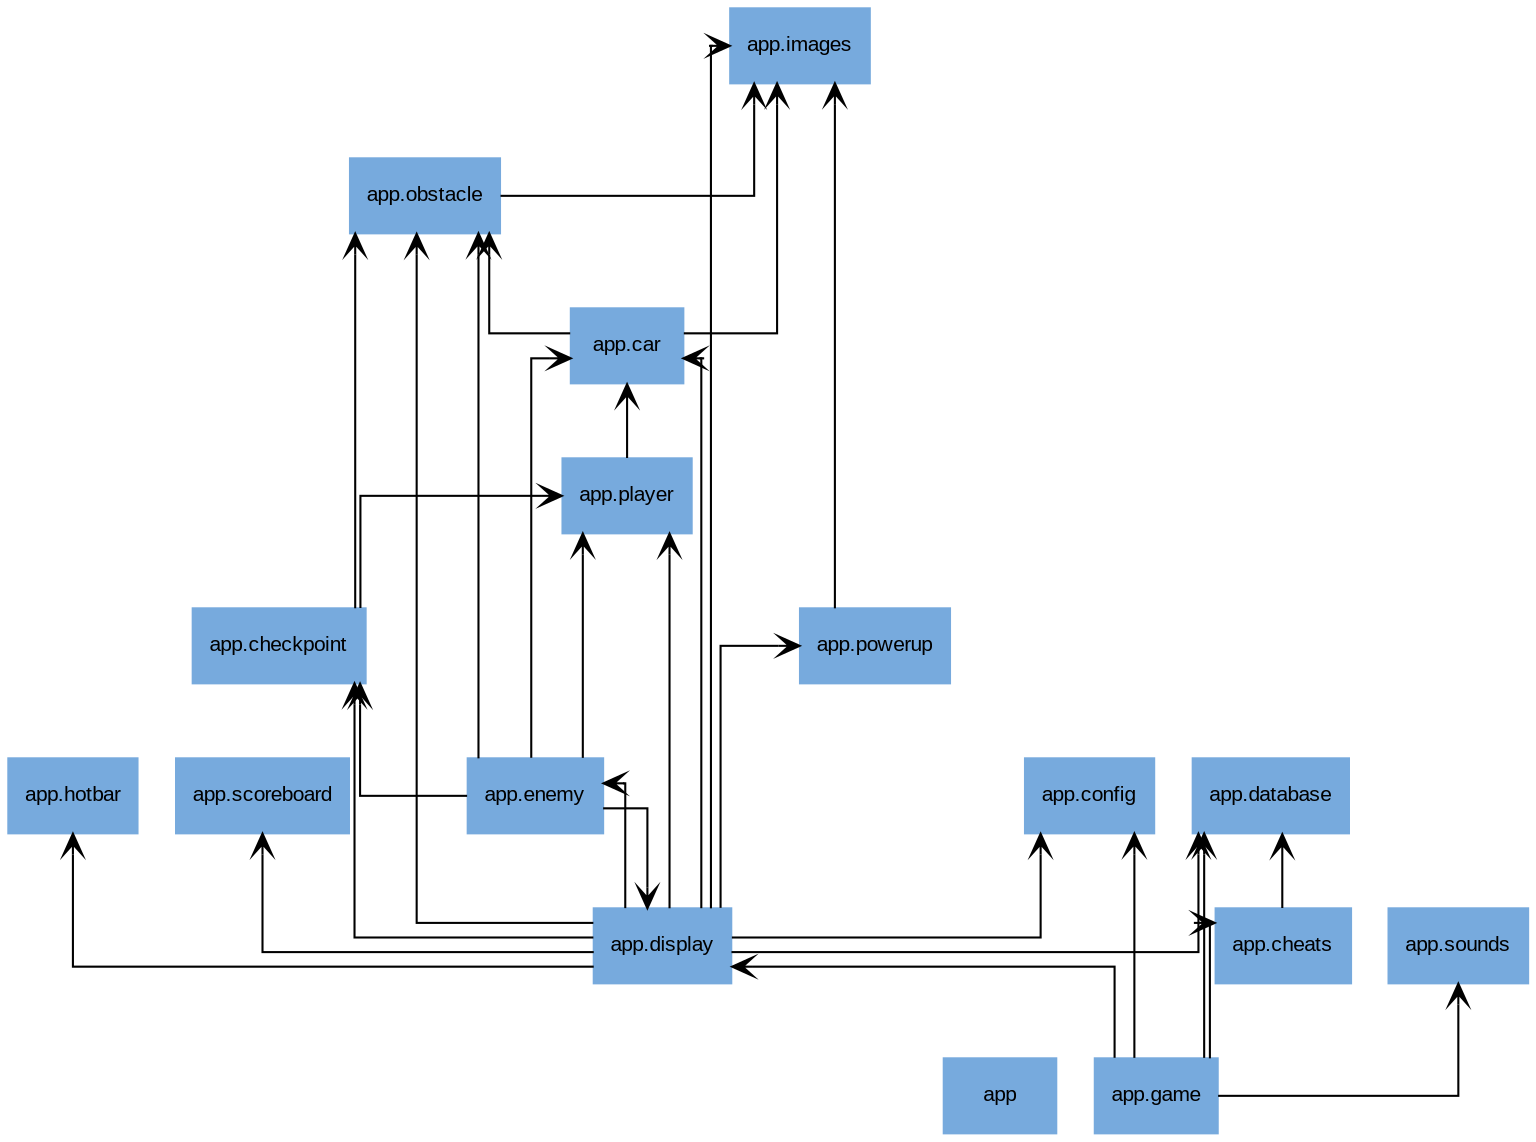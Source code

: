digraph "packages_GameApp" {
  splines=ortho;
  edge [dir="forward"];
  node [shape=record, fontname=Arial, fontsize=10];

rankdir=BT
charset="utf-8"
"app" [color="#77AADD", label=<app>, shape="box", style="filled"];
"app.car" [color="#77AADD", label=<app.car>, shape="box", style="filled"];
"app.cheats" [color="#77AADD", label=<app.cheats>, shape="box", style="filled"];
"app.checkpoint" [color="#77AADD", label=<app.checkpoint>, shape="box", style="filled"];
"app.config" [color="#77AADD", label=<app.config>, shape="box", style="filled"];
"app.database" [color="#77AADD", label=<app.database>, shape="box", style="filled"];
"app.display" [color="#77AADD", label=<app.display>, shape="box", style="filled"];
"app.enemy" [color="#77AADD", label=<app.enemy>, shape="box", style="filled"];
"app.game" [color="#77AADD", label=<app.game>, shape="box", style="filled"];
"app.hotbar" [color="#77AADD", label=<app.hotbar>, shape="box", style="filled"];
"app.images" [color="#77AADD", label=<app.images>, shape="box", style="filled"];
"app.obstacle" [color="#77AADD", label=<app.obstacle>, shape="box", style="filled"];
"app.player" [color="#77AADD", label=<app.player>, shape="box", style="filled"];
"app.powerup" [color="#77AADD", label=<app.powerup>, shape="box", style="filled"];
"app.scoreboard" [color="#77AADD", label=<app.scoreboard>, shape="box", style="filled"];
"app.sounds" [color="#77AADD", label=<app.sounds>, shape="box", style="filled"];
"app.car" -> "app.images" [arrowhead="open", arrowtail="none"];
"app.car" -> "app.obstacle" [arrowhead="open", arrowtail="none"];
"app.cheats" -> "app.database" [arrowhead="open", arrowtail="none"];
"app.checkpoint" -> "app.obstacle" [arrowhead="open", arrowtail="none"];
"app.checkpoint" -> "app.player" [arrowhead="open", arrowtail="none"];
"app.display" -> "app.car" [arrowhead="open", arrowtail="none"];
"app.display" -> "app.checkpoint" [arrowhead="open", arrowtail="none"];
"app.display" -> "app.config" [arrowhead="open", arrowtail="none"];
"app.display" -> "app.database" [arrowhead="open", arrowtail="none"];
"app.display" -> "app.enemy" [arrowhead="open", arrowtail="none"];
"app.display" -> "app.hotbar" [arrowhead="open", arrowtail="none"];
"app.display" -> "app.images" [arrowhead="open", arrowtail="none"];
"app.display" -> "app.obstacle" [arrowhead="open", arrowtail="none"];
"app.display" -> "app.player" [arrowhead="open", arrowtail="none"];
"app.display" -> "app.powerup" [arrowhead="open", arrowtail="none"];
"app.display" -> "app.scoreboard" [arrowhead="open", arrowtail="none"];
"app.enemy" -> "app.car" [arrowhead="open", arrowtail="none"];
"app.enemy" -> "app.checkpoint" [arrowhead="open", arrowtail="none"];
"app.enemy" -> "app.display" [arrowhead="open", arrowtail="none"];
"app.enemy" -> "app.obstacle" [arrowhead="open", arrowtail="none"];
"app.enemy" -> "app.player" [arrowhead="open", arrowtail="none"];
"app.game" -> "app.cheats" [arrowhead="open", arrowtail="none"];
"app.game" -> "app.config" [arrowhead="open", arrowtail="none"];
"app.game" -> "app.database" [arrowhead="open", arrowtail="none"];
"app.game" -> "app.display" [arrowhead="open", arrowtail="none"];
"app.game" -> "app.sounds" [arrowhead="open", arrowtail="none"];
"app.obstacle" -> "app.images" [arrowhead="open", arrowtail="none"];
"app.player" -> "app.car" [arrowhead="open", arrowtail="none"];
"app.powerup" -> "app.images" [arrowhead="open", arrowtail="none"];
}
